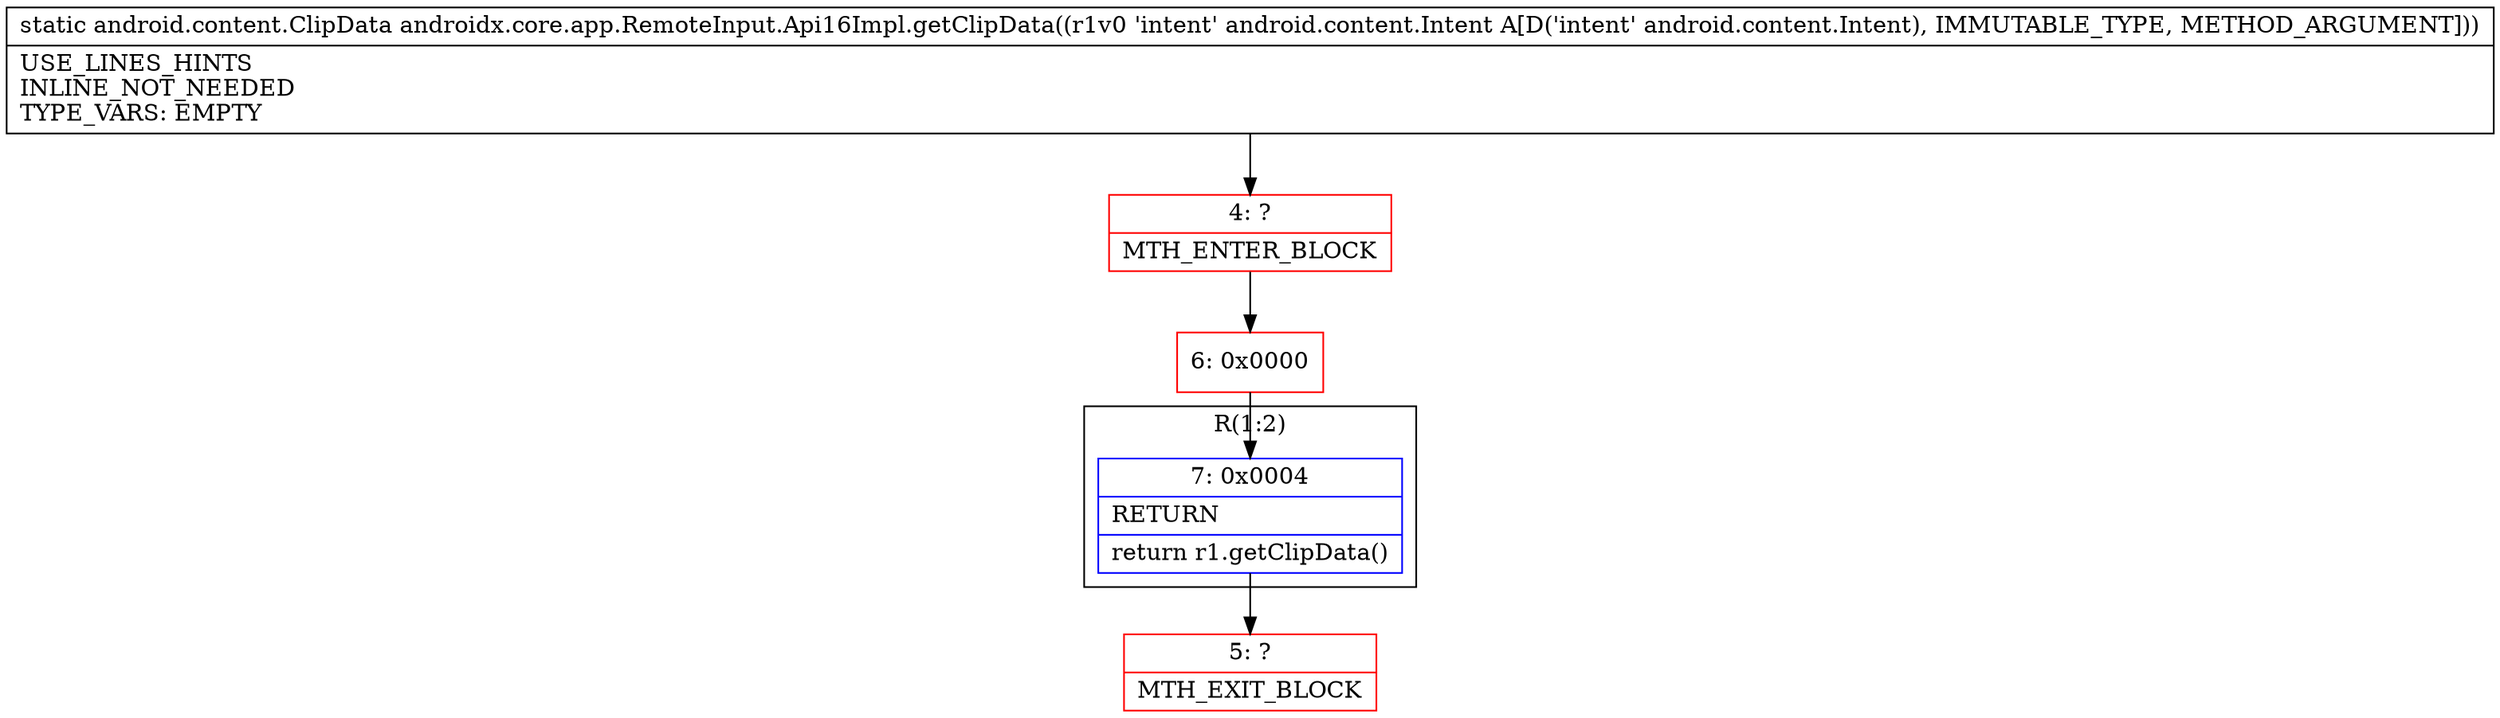digraph "CFG forandroidx.core.app.RemoteInput.Api16Impl.getClipData(Landroid\/content\/Intent;)Landroid\/content\/ClipData;" {
subgraph cluster_Region_919649017 {
label = "R(1:2)";
node [shape=record,color=blue];
Node_7 [shape=record,label="{7\:\ 0x0004|RETURN\l|return r1.getClipData()\l}"];
}
Node_4 [shape=record,color=red,label="{4\:\ ?|MTH_ENTER_BLOCK\l}"];
Node_6 [shape=record,color=red,label="{6\:\ 0x0000}"];
Node_5 [shape=record,color=red,label="{5\:\ ?|MTH_EXIT_BLOCK\l}"];
MethodNode[shape=record,label="{static android.content.ClipData androidx.core.app.RemoteInput.Api16Impl.getClipData((r1v0 'intent' android.content.Intent A[D('intent' android.content.Intent), IMMUTABLE_TYPE, METHOD_ARGUMENT]))  | USE_LINES_HINTS\lINLINE_NOT_NEEDED\lTYPE_VARS: EMPTY\l}"];
MethodNode -> Node_4;Node_7 -> Node_5;
Node_4 -> Node_6;
Node_6 -> Node_7;
}

